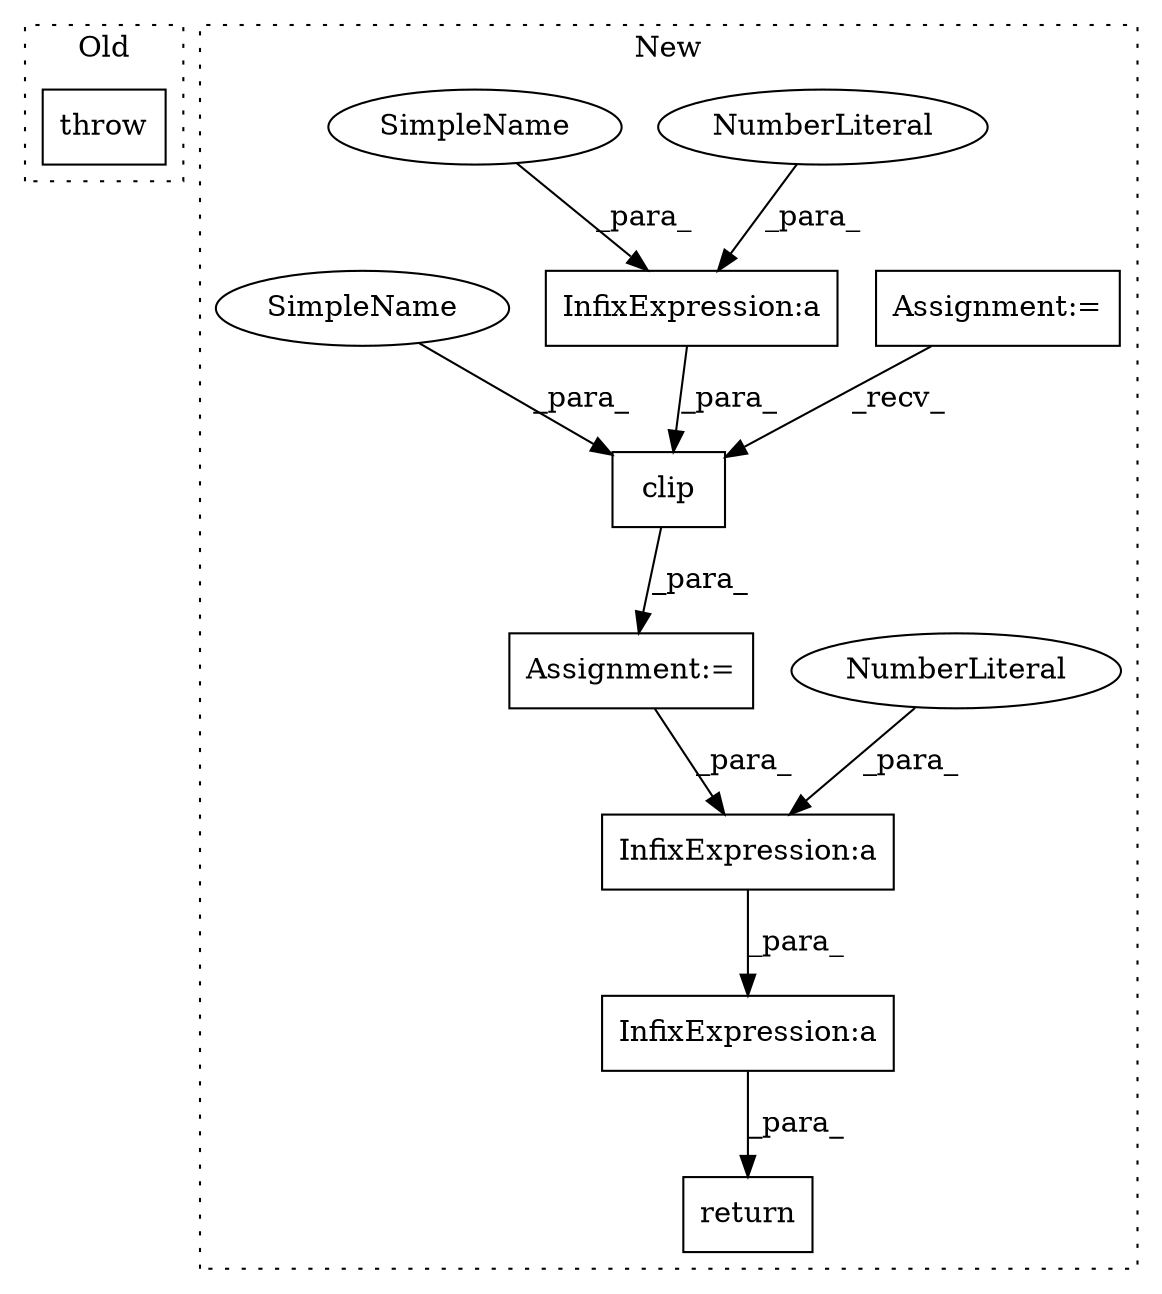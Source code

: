 digraph G {
subgraph cluster0 {
1 [label="throw" a="53" s="1102" l="6" shape="box"];
label = "Old";
style="dotted";
}
subgraph cluster1 {
2 [label="clip" a="32" s="1323,1351" l="5,1" shape="box"];
3 [label="Assignment:=" a="7" s="1315" l="1" shape="box"];
4 [label="return" a="41" s="1358" l="7" shape="box"];
5 [label="InfixExpression:a" a="27" s="1340" l="3" shape="box"];
6 [label="InfixExpression:a" a="27" s="1383" l="3" shape="box"];
7 [label="InfixExpression:a" a="27" s="1389" l="3" shape="box"];
8 [label="NumberLiteral" a="34" s="1339" l="1" shape="ellipse"];
9 [label="NumberLiteral" a="34" s="1382" l="1" shape="ellipse"];
10 [label="Assignment:=" a="7" s="1302" l="6" shape="box"];
11 [label="SimpleName" a="42" s="1343" l="7" shape="ellipse"];
12 [label="SimpleName" a="42" s="1330" l="7" shape="ellipse"];
label = "New";
style="dotted";
}
2 -> 3 [label="_para_"];
3 -> 6 [label="_para_"];
5 -> 2 [label="_para_"];
6 -> 7 [label="_para_"];
7 -> 4 [label="_para_"];
8 -> 5 [label="_para_"];
9 -> 6 [label="_para_"];
10 -> 2 [label="_recv_"];
11 -> 5 [label="_para_"];
12 -> 2 [label="_para_"];
}